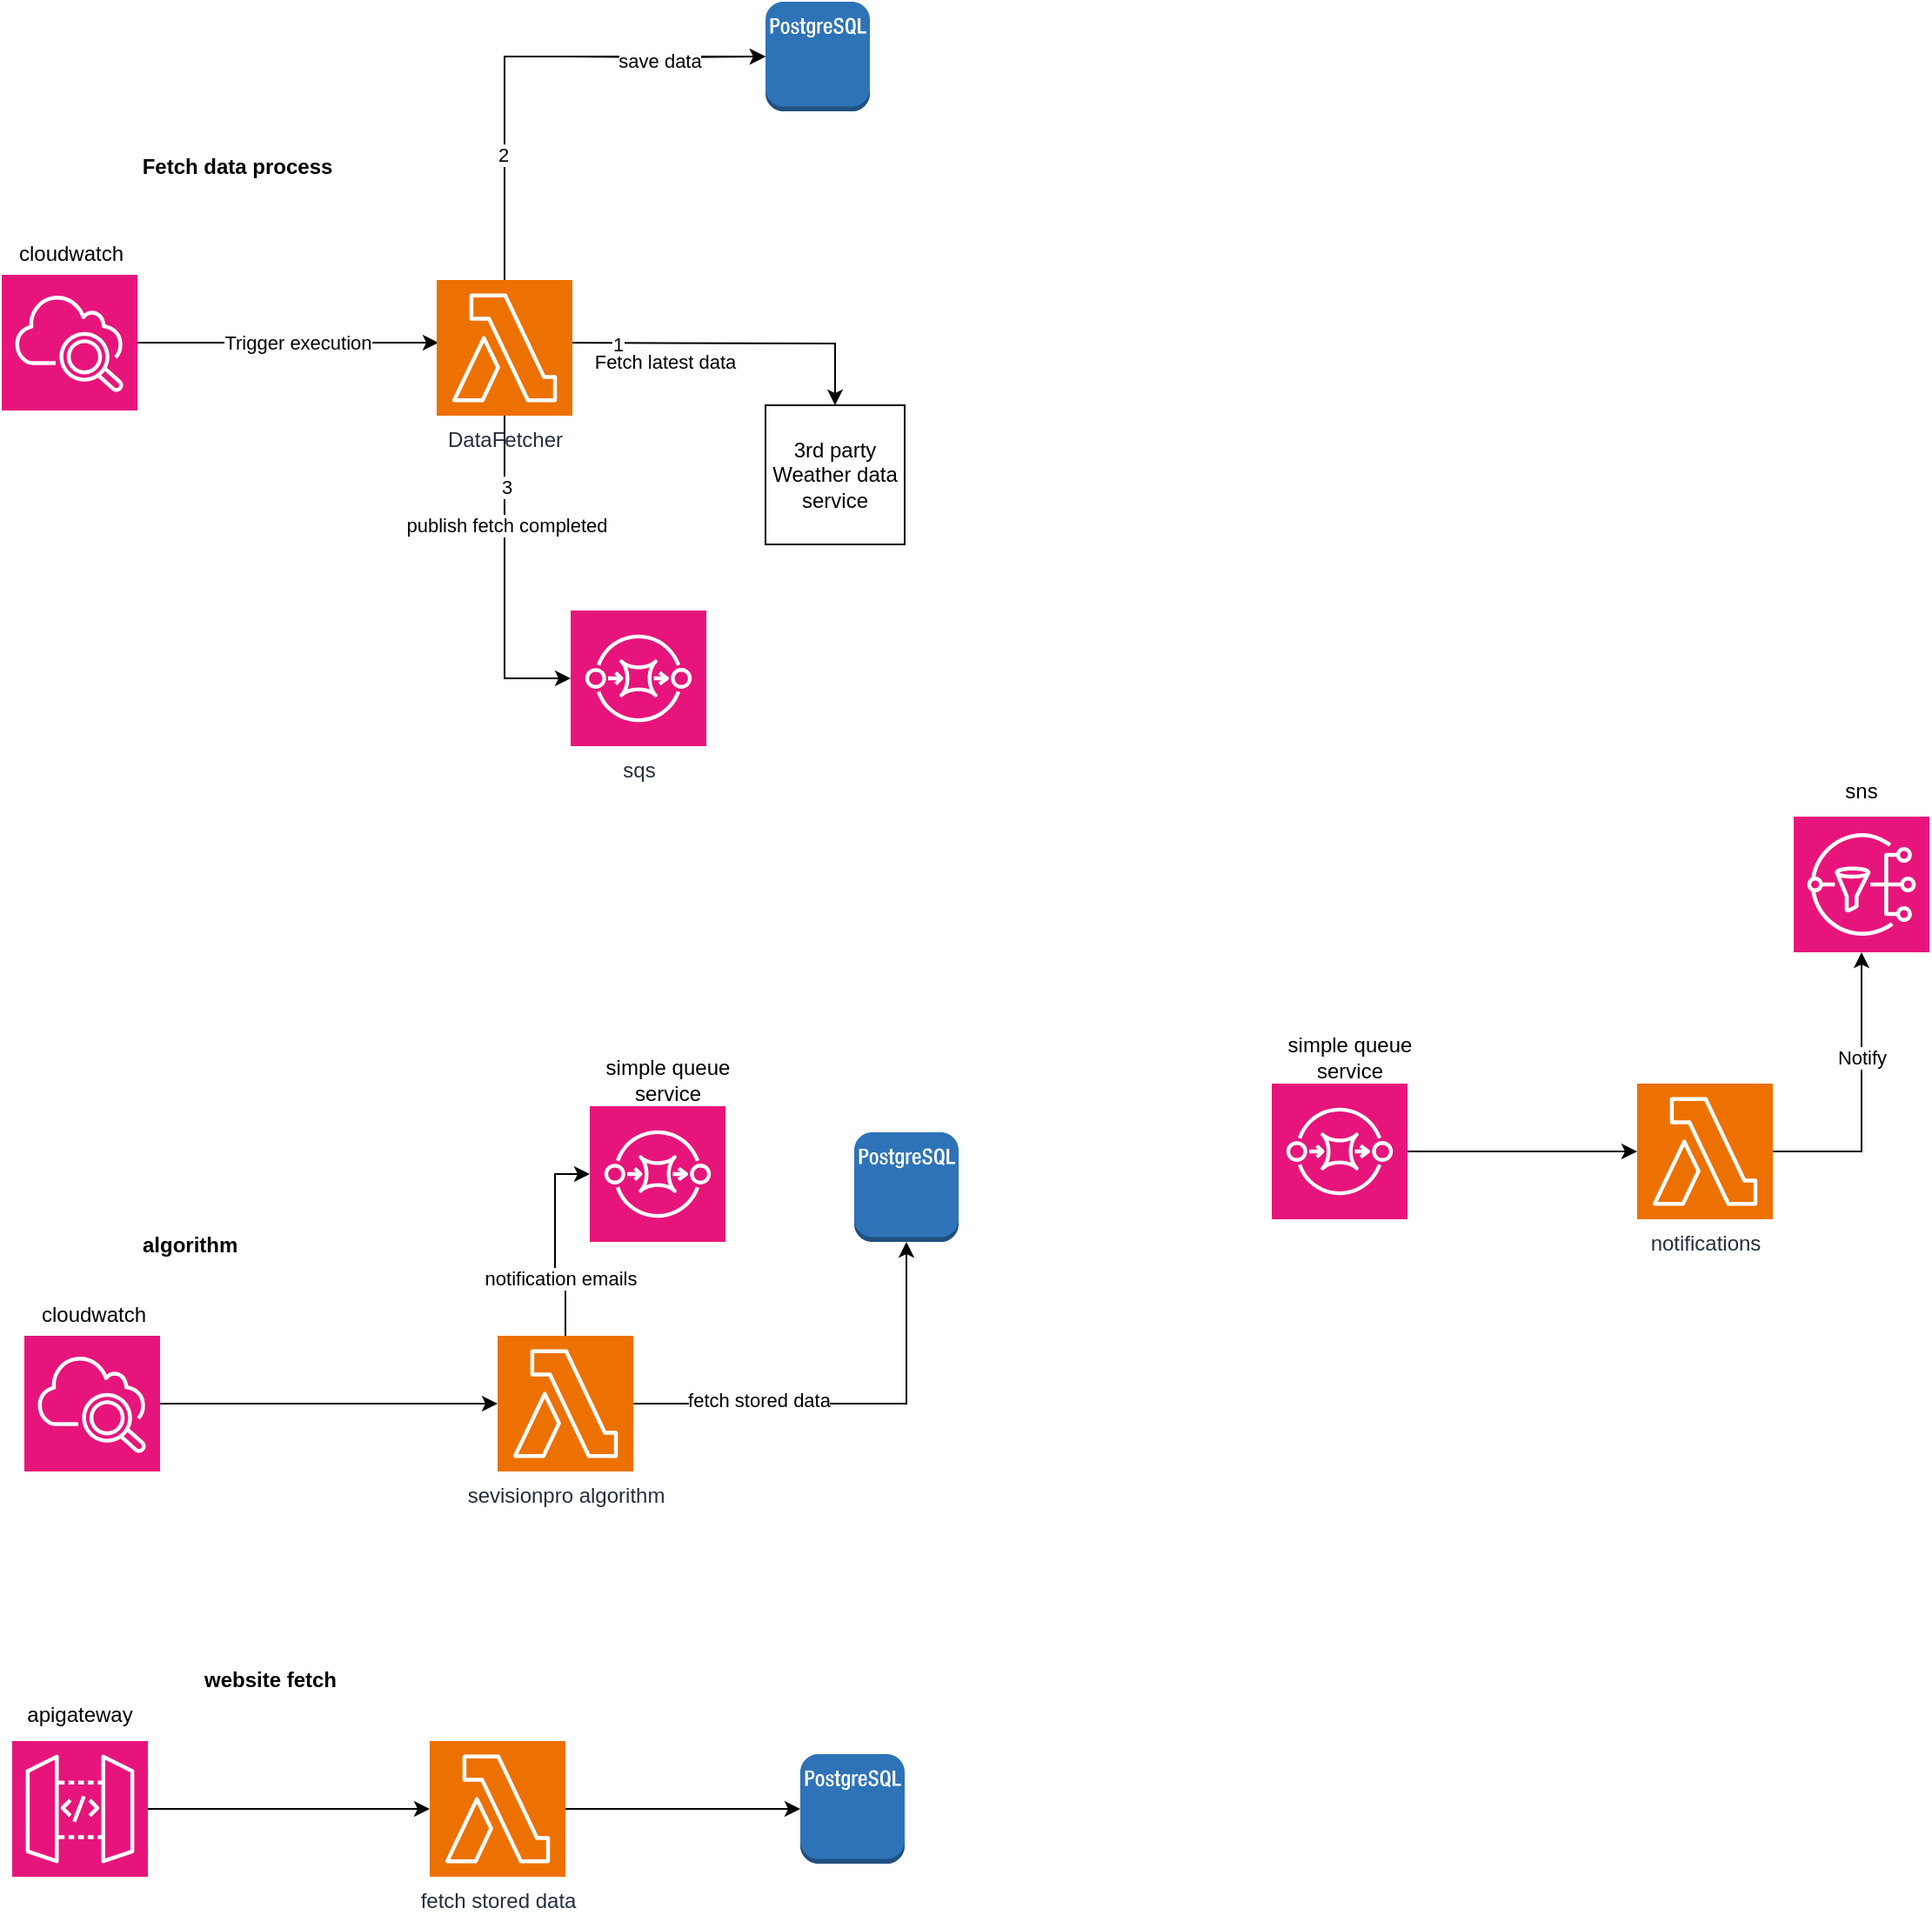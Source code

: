 <mxfile version="21.7.4" type="device">
  <diagram name="Page-1" id="6eDXs1MDICLBCnDbZt5E">
    <mxGraphModel dx="1674" dy="790" grid="1" gridSize="10" guides="1" tooltips="1" connect="1" arrows="1" fold="1" page="1" pageScale="1" pageWidth="850" pageHeight="1100" math="0" shadow="0">
      <root>
        <mxCell id="0" />
        <mxCell id="1" parent="0" />
        <mxCell id="LI0KyII_rkmndwl0NOCZ-6" style="edgeStyle=orthogonalEdgeStyle;rounded=0;orthogonalLoop=1;jettySize=auto;html=1;" edge="1" parent="1" target="LI0KyII_rkmndwl0NOCZ-5">
          <mxGeometry relative="1" as="geometry">
            <mxPoint x="460" y="326" as="sourcePoint" />
          </mxGeometry>
        </mxCell>
        <mxCell id="LI0KyII_rkmndwl0NOCZ-7" value="Fetch latest data" style="edgeLabel;html=1;align=center;verticalAlign=middle;resizable=0;points=[];" vertex="1" connectable="0" parent="LI0KyII_rkmndwl0NOCZ-6">
          <mxGeometry x="-0.37" y="1" relative="1" as="geometry">
            <mxPoint x="-1" y="12" as="offset" />
          </mxGeometry>
        </mxCell>
        <mxCell id="LI0KyII_rkmndwl0NOCZ-66" value="1" style="edgeLabel;html=1;align=center;verticalAlign=middle;resizable=0;points=[];" vertex="1" connectable="0" parent="LI0KyII_rkmndwl0NOCZ-6">
          <mxGeometry x="-0.65" y="-1" relative="1" as="geometry">
            <mxPoint as="offset" />
          </mxGeometry>
        </mxCell>
        <mxCell id="LI0KyII_rkmndwl0NOCZ-5" value="3rd party Weather data service" style="whiteSpace=wrap;html=1;aspect=fixed;" vertex="1" parent="1">
          <mxGeometry x="579" y="362" width="80" height="80" as="geometry" />
        </mxCell>
        <mxCell id="LI0KyII_rkmndwl0NOCZ-9" style="edgeStyle=orthogonalEdgeStyle;rounded=0;orthogonalLoop=1;jettySize=auto;html=1;" edge="1" parent="1" source="LI0KyII_rkmndwl0NOCZ-8">
          <mxGeometry relative="1" as="geometry">
            <mxPoint x="391" y="326" as="targetPoint" />
          </mxGeometry>
        </mxCell>
        <mxCell id="LI0KyII_rkmndwl0NOCZ-10" value="Trigger execution" style="edgeLabel;html=1;align=center;verticalAlign=middle;resizable=0;points=[];" vertex="1" connectable="0" parent="LI0KyII_rkmndwl0NOCZ-9">
          <mxGeometry x="-0.202" relative="1" as="geometry">
            <mxPoint x="23" as="offset" />
          </mxGeometry>
        </mxCell>
        <mxCell id="LI0KyII_rkmndwl0NOCZ-8" value="" style="sketch=0;points=[[0,0,0],[0.25,0,0],[0.5,0,0],[0.75,0,0],[1,0,0],[0,1,0],[0.25,1,0],[0.5,1,0],[0.75,1,0],[1,1,0],[0,0.25,0],[0,0.5,0],[0,0.75,0],[1,0.25,0],[1,0.5,0],[1,0.75,0]];points=[[0,0,0],[0.25,0,0],[0.5,0,0],[0.75,0,0],[1,0,0],[0,1,0],[0.25,1,0],[0.5,1,0],[0.75,1,0],[1,1,0],[0,0.25,0],[0,0.5,0],[0,0.75,0],[1,0.25,0],[1,0.5,0],[1,0.75,0]];outlineConnect=0;fontColor=#232F3E;fillColor=#E7157B;strokeColor=#ffffff;dashed=0;verticalLabelPosition=bottom;verticalAlign=top;align=center;html=1;fontSize=12;fontStyle=0;aspect=fixed;shape=mxgraph.aws4.resourceIcon;resIcon=mxgraph.aws4.cloudwatch_2;" vertex="1" parent="1">
          <mxGeometry x="140" y="287" width="78" height="78" as="geometry" />
        </mxCell>
        <mxCell id="LI0KyII_rkmndwl0NOCZ-60" style="edgeStyle=orthogonalEdgeStyle;rounded=0;orthogonalLoop=1;jettySize=auto;html=1;entryX=0;entryY=0.5;entryDx=0;entryDy=0;entryPerimeter=0;" edge="1" parent="1" source="LI0KyII_rkmndwl0NOCZ-16" target="LI0KyII_rkmndwl0NOCZ-59">
          <mxGeometry relative="1" as="geometry">
            <Array as="points">
              <mxPoint x="429" y="162" />
            </Array>
          </mxGeometry>
        </mxCell>
        <mxCell id="LI0KyII_rkmndwl0NOCZ-65" value="2" style="edgeLabel;html=1;align=center;verticalAlign=middle;resizable=0;points=[];" vertex="1" connectable="0" parent="LI0KyII_rkmndwl0NOCZ-60">
          <mxGeometry x="-0.483" y="1" relative="1" as="geometry">
            <mxPoint as="offset" />
          </mxGeometry>
        </mxCell>
        <mxCell id="LI0KyII_rkmndwl0NOCZ-63" style="edgeStyle=orthogonalEdgeStyle;rounded=0;orthogonalLoop=1;jettySize=auto;html=1;entryX=0;entryY=0.5;entryDx=0;entryDy=0;entryPerimeter=0;" edge="1" parent="1" source="LI0KyII_rkmndwl0NOCZ-16" target="LI0KyII_rkmndwl0NOCZ-62">
          <mxGeometry relative="1" as="geometry" />
        </mxCell>
        <mxCell id="LI0KyII_rkmndwl0NOCZ-64" value="publish fetch completed" style="edgeLabel;html=1;align=center;verticalAlign=middle;resizable=0;points=[];" vertex="1" connectable="0" parent="LI0KyII_rkmndwl0NOCZ-63">
          <mxGeometry x="-0.333" y="1" relative="1" as="geometry">
            <mxPoint as="offset" />
          </mxGeometry>
        </mxCell>
        <mxCell id="LI0KyII_rkmndwl0NOCZ-67" value="3" style="edgeLabel;html=1;align=center;verticalAlign=middle;resizable=0;points=[];" vertex="1" connectable="0" parent="LI0KyII_rkmndwl0NOCZ-63">
          <mxGeometry x="-0.566" y="1" relative="1" as="geometry">
            <mxPoint as="offset" />
          </mxGeometry>
        </mxCell>
        <mxCell id="LI0KyII_rkmndwl0NOCZ-16" value="DataFetcher" style="sketch=0;points=[[0,0,0],[0.25,0,0],[0.5,0,0],[0.75,0,0],[1,0,0],[0,1,0],[0.25,1,0],[0.5,1,0],[0.75,1,0],[1,1,0],[0,0.25,0],[0,0.5,0],[0,0.75,0],[1,0.25,0],[1,0.5,0],[1,0.75,0]];outlineConnect=0;fontColor=#232F3E;fillColor=#ED7100;strokeColor=#ffffff;dashed=0;verticalLabelPosition=bottom;verticalAlign=top;align=center;html=1;fontSize=12;fontStyle=0;aspect=fixed;shape=mxgraph.aws4.resourceIcon;resIcon=mxgraph.aws4.lambda;" vertex="1" parent="1">
          <mxGeometry x="390" y="290" width="78" height="78" as="geometry" />
        </mxCell>
        <mxCell id="LI0KyII_rkmndwl0NOCZ-17" value="Fetch data process" style="text;html=1;strokeColor=none;fillColor=none;align=center;verticalAlign=middle;whiteSpace=wrap;rounded=0;fontStyle=1" vertex="1" parent="1">
          <mxGeometry x="210" y="210" width="131" height="30" as="geometry" />
        </mxCell>
        <mxCell id="LI0KyII_rkmndwl0NOCZ-19" value="cloudwatch" style="text;html=1;strokeColor=none;fillColor=none;align=center;verticalAlign=middle;whiteSpace=wrap;rounded=0;" vertex="1" parent="1">
          <mxGeometry x="150" y="260" width="60" height="30" as="geometry" />
        </mxCell>
        <mxCell id="LI0KyII_rkmndwl0NOCZ-35" style="edgeStyle=orthogonalEdgeStyle;rounded=0;orthogonalLoop=1;jettySize=auto;html=1;" edge="1" parent="1" source="LI0KyII_rkmndwl0NOCZ-28" target="LI0KyII_rkmndwl0NOCZ-33">
          <mxGeometry relative="1" as="geometry" />
        </mxCell>
        <mxCell id="LI0KyII_rkmndwl0NOCZ-36" value="fetch stored data" style="edgeLabel;html=1;align=center;verticalAlign=middle;resizable=0;points=[];" vertex="1" connectable="0" parent="LI0KyII_rkmndwl0NOCZ-35">
          <mxGeometry x="-0.424" y="2" relative="1" as="geometry">
            <mxPoint as="offset" />
          </mxGeometry>
        </mxCell>
        <mxCell id="LI0KyII_rkmndwl0NOCZ-40" style="edgeStyle=orthogonalEdgeStyle;rounded=0;orthogonalLoop=1;jettySize=auto;html=1;entryX=0;entryY=0.5;entryDx=0;entryDy=0;entryPerimeter=0;" edge="1" parent="1" source="LI0KyII_rkmndwl0NOCZ-28" target="LI0KyII_rkmndwl0NOCZ-38">
          <mxGeometry relative="1" as="geometry" />
        </mxCell>
        <mxCell id="LI0KyII_rkmndwl0NOCZ-41" value="notification emails" style="edgeLabel;html=1;align=center;verticalAlign=middle;resizable=0;points=[];" vertex="1" connectable="0" parent="LI0KyII_rkmndwl0NOCZ-40">
          <mxGeometry x="-0.344" y="-3" relative="1" as="geometry">
            <mxPoint as="offset" />
          </mxGeometry>
        </mxCell>
        <mxCell id="LI0KyII_rkmndwl0NOCZ-28" value="sevisionpro algorithm" style="sketch=0;points=[[0,0,0],[0.25,0,0],[0.5,0,0],[0.75,0,0],[1,0,0],[0,1,0],[0.25,1,0],[0.5,1,0],[0.75,1,0],[1,1,0],[0,0.25,0],[0,0.5,0],[0,0.75,0],[1,0.25,0],[1,0.5,0],[1,0.75,0]];outlineConnect=0;fontColor=#232F3E;fillColor=#ED7100;strokeColor=#ffffff;dashed=0;verticalLabelPosition=bottom;verticalAlign=top;align=center;html=1;fontSize=12;fontStyle=0;aspect=fixed;shape=mxgraph.aws4.resourceIcon;resIcon=mxgraph.aws4.lambda;" vertex="1" parent="1">
          <mxGeometry x="425" y="897" width="78" height="78" as="geometry" />
        </mxCell>
        <mxCell id="LI0KyII_rkmndwl0NOCZ-29" value="&lt;b&gt;algorithm&lt;/b&gt;&amp;nbsp;" style="text;html=1;strokeColor=none;fillColor=none;align=center;verticalAlign=middle;whiteSpace=wrap;rounded=0;" vertex="1" parent="1">
          <mxGeometry x="220" y="830" width="60" height="30" as="geometry" />
        </mxCell>
        <mxCell id="LI0KyII_rkmndwl0NOCZ-32" style="edgeStyle=orthogonalEdgeStyle;rounded=0;orthogonalLoop=1;jettySize=auto;html=1;" edge="1" parent="1" source="LI0KyII_rkmndwl0NOCZ-30" target="LI0KyII_rkmndwl0NOCZ-28">
          <mxGeometry relative="1" as="geometry" />
        </mxCell>
        <mxCell id="LI0KyII_rkmndwl0NOCZ-30" value="" style="sketch=0;points=[[0,0,0],[0.25,0,0],[0.5,0,0],[0.75,0,0],[1,0,0],[0,1,0],[0.25,1,0],[0.5,1,0],[0.75,1,0],[1,1,0],[0,0.25,0],[0,0.5,0],[0,0.75,0],[1,0.25,0],[1,0.5,0],[1,0.75,0]];points=[[0,0,0],[0.25,0,0],[0.5,0,0],[0.75,0,0],[1,0,0],[0,1,0],[0.25,1,0],[0.5,1,0],[0.75,1,0],[1,1,0],[0,0.25,0],[0,0.5,0],[0,0.75,0],[1,0.25,0],[1,0.5,0],[1,0.75,0]];outlineConnect=0;fontColor=#232F3E;fillColor=#E7157B;strokeColor=#ffffff;dashed=0;verticalLabelPosition=bottom;verticalAlign=top;align=center;html=1;fontSize=12;fontStyle=0;aspect=fixed;shape=mxgraph.aws4.resourceIcon;resIcon=mxgraph.aws4.cloudwatch_2;" vertex="1" parent="1">
          <mxGeometry x="153" y="897" width="78" height="78" as="geometry" />
        </mxCell>
        <mxCell id="LI0KyII_rkmndwl0NOCZ-31" value="cloudwatch" style="text;html=1;strokeColor=none;fillColor=none;align=center;verticalAlign=middle;whiteSpace=wrap;rounded=0;" vertex="1" parent="1">
          <mxGeometry x="163" y="870" width="60" height="30" as="geometry" />
        </mxCell>
        <mxCell id="LI0KyII_rkmndwl0NOCZ-33" value="" style="outlineConnect=0;dashed=0;verticalLabelPosition=bottom;verticalAlign=top;align=center;html=1;shape=mxgraph.aws3.postgre_sql_instance;fillColor=#2E73B8;gradientColor=none;" vertex="1" parent="1">
          <mxGeometry x="630" y="780" width="60" height="63" as="geometry" />
        </mxCell>
        <mxCell id="LI0KyII_rkmndwl0NOCZ-55" style="edgeStyle=orthogonalEdgeStyle;rounded=0;orthogonalLoop=1;jettySize=auto;html=1;" edge="1" parent="1" source="LI0KyII_rkmndwl0NOCZ-37" target="LI0KyII_rkmndwl0NOCZ-51">
          <mxGeometry relative="1" as="geometry" />
        </mxCell>
        <mxCell id="LI0KyII_rkmndwl0NOCZ-37" value="" style="sketch=0;points=[[0,0,0],[0.25,0,0],[0.5,0,0],[0.75,0,0],[1,0,0],[0,1,0],[0.25,1,0],[0.5,1,0],[0.75,1,0],[1,1,0],[0,0.25,0],[0,0.5,0],[0,0.75,0],[1,0.25,0],[1,0.5,0],[1,0.75,0]];outlineConnect=0;fontColor=#232F3E;fillColor=#E7157B;strokeColor=#ffffff;dashed=0;verticalLabelPosition=bottom;verticalAlign=top;align=center;html=1;fontSize=12;fontStyle=0;aspect=fixed;shape=mxgraph.aws4.resourceIcon;resIcon=mxgraph.aws4.api_gateway;" vertex="1" parent="1">
          <mxGeometry x="146" y="1130" width="78" height="78" as="geometry" />
        </mxCell>
        <mxCell id="LI0KyII_rkmndwl0NOCZ-38" value="" style="sketch=0;points=[[0,0,0],[0.25,0,0],[0.5,0,0],[0.75,0,0],[1,0,0],[0,1,0],[0.25,1,0],[0.5,1,0],[0.75,1,0],[1,1,0],[0,0.25,0],[0,0.5,0],[0,0.75,0],[1,0.25,0],[1,0.5,0],[1,0.75,0]];outlineConnect=0;fontColor=#232F3E;fillColor=#E7157B;strokeColor=#ffffff;dashed=0;verticalLabelPosition=bottom;verticalAlign=top;align=center;html=1;fontSize=12;fontStyle=0;aspect=fixed;shape=mxgraph.aws4.resourceIcon;resIcon=mxgraph.aws4.sqs;" vertex="1" parent="1">
          <mxGeometry x="478" y="765" width="78" height="78" as="geometry" />
        </mxCell>
        <mxCell id="LI0KyII_rkmndwl0NOCZ-39" value="simple queue service" style="text;html=1;strokeColor=none;fillColor=none;align=center;verticalAlign=middle;whiteSpace=wrap;rounded=0;" vertex="1" parent="1">
          <mxGeometry x="468" y="735" width="110" height="30" as="geometry" />
        </mxCell>
        <mxCell id="LI0KyII_rkmndwl0NOCZ-45" style="edgeStyle=orthogonalEdgeStyle;rounded=0;orthogonalLoop=1;jettySize=auto;html=1;" edge="1" parent="1" source="LI0KyII_rkmndwl0NOCZ-42" target="LI0KyII_rkmndwl0NOCZ-44">
          <mxGeometry relative="1" as="geometry" />
        </mxCell>
        <mxCell id="LI0KyII_rkmndwl0NOCZ-42" value="" style="sketch=0;points=[[0,0,0],[0.25,0,0],[0.5,0,0],[0.75,0,0],[1,0,0],[0,1,0],[0.25,1,0],[0.5,1,0],[0.75,1,0],[1,1,0],[0,0.25,0],[0,0.5,0],[0,0.75,0],[1,0.25,0],[1,0.5,0],[1,0.75,0]];outlineConnect=0;fontColor=#232F3E;fillColor=#E7157B;strokeColor=#ffffff;dashed=0;verticalLabelPosition=bottom;verticalAlign=top;align=center;html=1;fontSize=12;fontStyle=0;aspect=fixed;shape=mxgraph.aws4.resourceIcon;resIcon=mxgraph.aws4.sqs;" vertex="1" parent="1">
          <mxGeometry x="870" y="752" width="78" height="78" as="geometry" />
        </mxCell>
        <mxCell id="LI0KyII_rkmndwl0NOCZ-43" value="simple queue service" style="text;html=1;strokeColor=none;fillColor=none;align=center;verticalAlign=middle;whiteSpace=wrap;rounded=0;" vertex="1" parent="1">
          <mxGeometry x="860" y="722" width="110" height="30" as="geometry" />
        </mxCell>
        <mxCell id="LI0KyII_rkmndwl0NOCZ-47" style="edgeStyle=orthogonalEdgeStyle;rounded=0;orthogonalLoop=1;jettySize=auto;html=1;" edge="1" parent="1" source="LI0KyII_rkmndwl0NOCZ-44" target="LI0KyII_rkmndwl0NOCZ-46">
          <mxGeometry relative="1" as="geometry" />
        </mxCell>
        <mxCell id="LI0KyII_rkmndwl0NOCZ-48" value="Notify" style="edgeLabel;html=1;align=center;verticalAlign=middle;resizable=0;points=[];" vertex="1" connectable="0" parent="LI0KyII_rkmndwl0NOCZ-47">
          <mxGeometry x="0.269" relative="1" as="geometry">
            <mxPoint as="offset" />
          </mxGeometry>
        </mxCell>
        <mxCell id="LI0KyII_rkmndwl0NOCZ-44" value="notifications" style="sketch=0;points=[[0,0,0],[0.25,0,0],[0.5,0,0],[0.75,0,0],[1,0,0],[0,1,0],[0.25,1,0],[0.5,1,0],[0.75,1,0],[1,1,0],[0,0.25,0],[0,0.5,0],[0,0.75,0],[1,0.25,0],[1,0.5,0],[1,0.75,0]];outlineConnect=0;fontColor=#232F3E;fillColor=#ED7100;strokeColor=#ffffff;dashed=0;verticalLabelPosition=bottom;verticalAlign=top;align=center;html=1;fontSize=12;fontStyle=0;aspect=fixed;shape=mxgraph.aws4.resourceIcon;resIcon=mxgraph.aws4.lambda;" vertex="1" parent="1">
          <mxGeometry x="1080" y="752" width="78" height="78" as="geometry" />
        </mxCell>
        <mxCell id="LI0KyII_rkmndwl0NOCZ-46" value="" style="sketch=0;points=[[0,0,0],[0.25,0,0],[0.5,0,0],[0.75,0,0],[1,0,0],[0,1,0],[0.25,1,0],[0.5,1,0],[0.75,1,0],[1,1,0],[0,0.25,0],[0,0.5,0],[0,0.75,0],[1,0.25,0],[1,0.5,0],[1,0.75,0]];outlineConnect=0;fontColor=#232F3E;fillColor=#E7157B;strokeColor=#ffffff;dashed=0;verticalLabelPosition=bottom;verticalAlign=top;align=center;html=1;fontSize=12;fontStyle=0;aspect=fixed;shape=mxgraph.aws4.resourceIcon;resIcon=mxgraph.aws4.sns;" vertex="1" parent="1">
          <mxGeometry x="1170" y="598.5" width="78" height="78" as="geometry" />
        </mxCell>
        <mxCell id="LI0KyII_rkmndwl0NOCZ-49" value="sns" style="text;html=1;strokeColor=none;fillColor=none;align=center;verticalAlign=middle;whiteSpace=wrap;rounded=0;" vertex="1" parent="1">
          <mxGeometry x="1179" y="568.5" width="60" height="30" as="geometry" />
        </mxCell>
        <mxCell id="LI0KyII_rkmndwl0NOCZ-50" value="apigateway" style="text;html=1;strokeColor=none;fillColor=none;align=center;verticalAlign=middle;whiteSpace=wrap;rounded=0;" vertex="1" parent="1">
          <mxGeometry x="155" y="1100" width="60" height="30" as="geometry" />
        </mxCell>
        <mxCell id="LI0KyII_rkmndwl0NOCZ-54" style="edgeStyle=orthogonalEdgeStyle;rounded=0;orthogonalLoop=1;jettySize=auto;html=1;" edge="1" parent="1" source="LI0KyII_rkmndwl0NOCZ-51" target="LI0KyII_rkmndwl0NOCZ-53">
          <mxGeometry relative="1" as="geometry" />
        </mxCell>
        <mxCell id="LI0KyII_rkmndwl0NOCZ-51" value="fetch stored data" style="sketch=0;points=[[0,0,0],[0.25,0,0],[0.5,0,0],[0.75,0,0],[1,0,0],[0,1,0],[0.25,1,0],[0.5,1,0],[0.75,1,0],[1,1,0],[0,0.25,0],[0,0.5,0],[0,0.75,0],[1,0.25,0],[1,0.5,0],[1,0.75,0]];outlineConnect=0;fontColor=#232F3E;fillColor=#ED7100;strokeColor=#ffffff;dashed=0;verticalLabelPosition=bottom;verticalAlign=top;align=center;html=1;fontSize=12;fontStyle=0;aspect=fixed;shape=mxgraph.aws4.resourceIcon;resIcon=mxgraph.aws4.lambda;" vertex="1" parent="1">
          <mxGeometry x="386" y="1130" width="78" height="78" as="geometry" />
        </mxCell>
        <mxCell id="LI0KyII_rkmndwl0NOCZ-53" value="" style="outlineConnect=0;dashed=0;verticalLabelPosition=bottom;verticalAlign=top;align=center;html=1;shape=mxgraph.aws3.postgre_sql_instance;fillColor=#2E73B8;gradientColor=none;" vertex="1" parent="1">
          <mxGeometry x="599" y="1137.5" width="60" height="63" as="geometry" />
        </mxCell>
        <mxCell id="LI0KyII_rkmndwl0NOCZ-56" value="&lt;b&gt;website fetch&lt;/b&gt;" style="text;html=1;strokeColor=none;fillColor=none;align=center;verticalAlign=middle;whiteSpace=wrap;rounded=0;" vertex="1" parent="1">
          <mxGeometry x="246.5" y="1080" width="94.5" height="30" as="geometry" />
        </mxCell>
        <mxCell id="LI0KyII_rkmndwl0NOCZ-57" style="edgeStyle=orthogonalEdgeStyle;rounded=0;orthogonalLoop=1;jettySize=auto;html=1;entryX=0;entryY=0.5;entryDx=0;entryDy=0;entryPerimeter=0;" edge="1" parent="1" target="LI0KyII_rkmndwl0NOCZ-59">
          <mxGeometry relative="1" as="geometry">
            <mxPoint x="468" y="161.5" as="sourcePoint" />
          </mxGeometry>
        </mxCell>
        <mxCell id="LI0KyII_rkmndwl0NOCZ-58" value="save data" style="edgeLabel;html=1;align=center;verticalAlign=middle;resizable=0;points=[];" vertex="1" connectable="0" parent="LI0KyII_rkmndwl0NOCZ-57">
          <mxGeometry x="-0.099" y="-2" relative="1" as="geometry">
            <mxPoint as="offset" />
          </mxGeometry>
        </mxCell>
        <mxCell id="LI0KyII_rkmndwl0NOCZ-59" value="" style="outlineConnect=0;dashed=0;verticalLabelPosition=bottom;verticalAlign=top;align=center;html=1;shape=mxgraph.aws3.postgre_sql_instance;fillColor=#2E73B8;gradientColor=none;" vertex="1" parent="1">
          <mxGeometry x="579" y="130" width="60" height="63" as="geometry" />
        </mxCell>
        <mxCell id="LI0KyII_rkmndwl0NOCZ-62" value="sqs" style="sketch=0;points=[[0,0,0],[0.25,0,0],[0.5,0,0],[0.75,0,0],[1,0,0],[0,1,0],[0.25,1,0],[0.5,1,0],[0.75,1,0],[1,1,0],[0,0.25,0],[0,0.5,0],[0,0.75,0],[1,0.25,0],[1,0.5,0],[1,0.75,0]];outlineConnect=0;fontColor=#232F3E;fillColor=#E7157B;strokeColor=#ffffff;dashed=0;verticalLabelPosition=bottom;verticalAlign=top;align=center;html=1;fontSize=12;fontStyle=0;aspect=fixed;shape=mxgraph.aws4.resourceIcon;resIcon=mxgraph.aws4.sqs;" vertex="1" parent="1">
          <mxGeometry x="467" y="480" width="78" height="78" as="geometry" />
        </mxCell>
      </root>
    </mxGraphModel>
  </diagram>
</mxfile>
